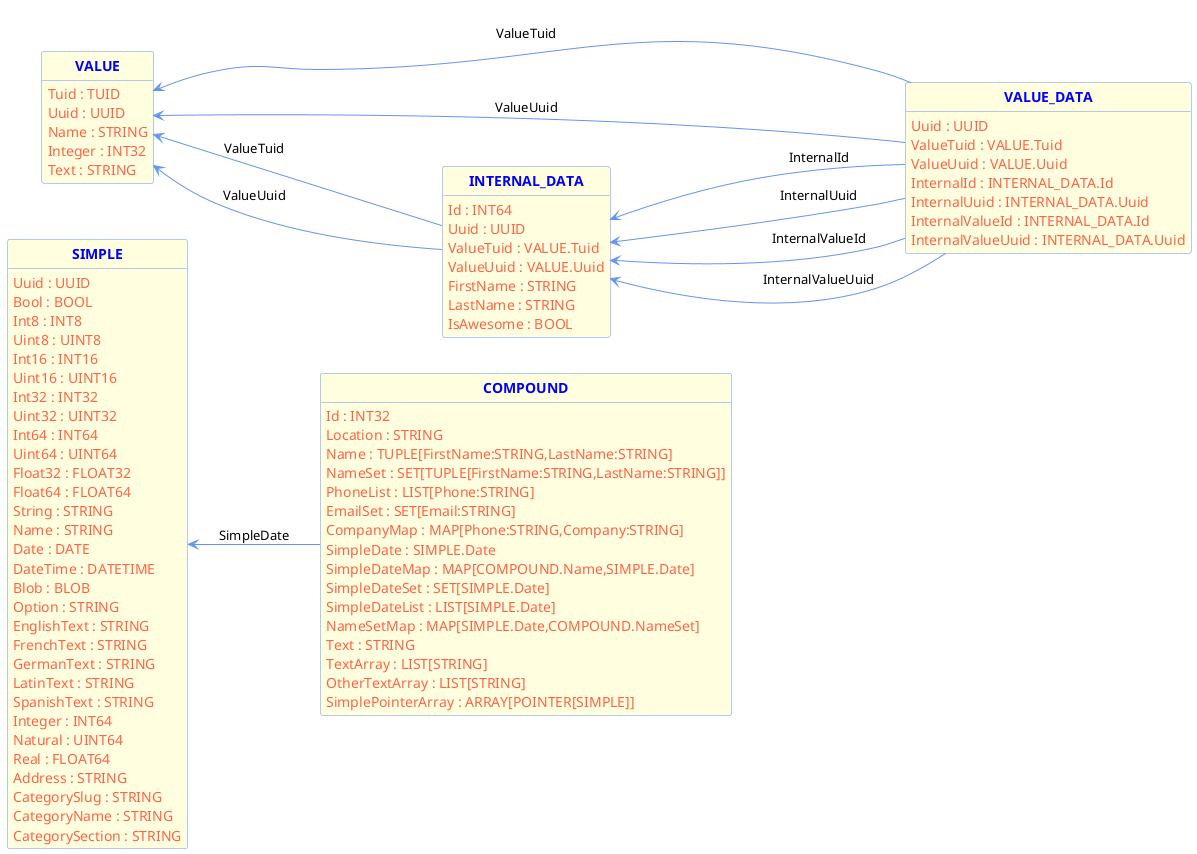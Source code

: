 @startuml
skinparam shadowing false
skinparam classAttributeIconSize 0
skinparam classAttributeFontColor tomato
skinparam classFontStyle bold
skinparam classFontColor blue
skinparam classBackgroundColor lightyellow
skinparam classBorderColor cornflowerblue
skinparam arrowColor cornflowerblue
hide circle
hide methods
left to right direction

class SIMPLE {
    Uuid : UUID
    Bool : BOOL
    Int8 : INT8
    Uint8 : UINT8
    Int16 : INT16
    Uint16 : UINT16
    Int32 : INT32
    Uint32 : UINT32
    Int64 : INT64
    Uint64 : UINT64
    Float32 : FLOAT32
    Float64 : FLOAT64
    String : STRING
    Name : STRING
    Date : DATE
    DateTime : DATETIME
    Blob : BLOB
    Option : STRING
    EnglishText : STRING
    FrenchText : STRING
    GermanText : STRING
    LatinText : STRING
    SpanishText : STRING
    Integer : INT64
    Natural : UINT64
    Real : FLOAT64
    Address : STRING
    CategorySlug : STRING
    CategoryName : STRING
    CategorySection : STRING
}

class COMPOUND {
    Id : INT32
    Location : STRING
    Name : TUPLE[FirstName:STRING,LastName:STRING]
    NameSet : SET[TUPLE[FirstName:STRING,LastName:STRING]]
    PhoneList : LIST[Phone:STRING]
    EmailSet : SET[Email:STRING]
    CompanyMap : MAP[Phone:STRING,Company:STRING]
    SimpleDate : SIMPLE.Date
    SimpleDateMap : MAP[COMPOUND.Name,SIMPLE.Date]
    SimpleDateSet : SET[SIMPLE.Date]
    SimpleDateList : LIST[SIMPLE.Date]
    NameSetMap : MAP[SIMPLE.Date,COMPOUND.NameSet]
    Text : STRING
    TextArray : LIST[STRING]
    OtherTextArray : LIST[STRING]
    SimplePointerArray : ARRAY[POINTER[SIMPLE]]
}

class VALUE {
    Tuid : TUID
    Uuid : UUID
    Name : STRING
    Integer : INT32
    Text : STRING
}

class VALUE_DATA {
    Uuid : UUID
    ValueTuid : VALUE.Tuid
    ValueUuid : VALUE.Uuid
    InternalId : INTERNAL_DATA.Id
    InternalUuid : INTERNAL_DATA.Uuid
    InternalValueId : INTERNAL_DATA.Id
    InternalValueUuid : INTERNAL_DATA.Uuid
}

class INTERNAL_DATA {
    Id : INT64
    Uuid : UUID
    ValueTuid : VALUE.Tuid
    ValueUuid : VALUE.Uuid
    FirstName : STRING
    LastName : STRING
    IsAwesome : BOOL
}

SIMPLE <-- COMPOUND : SimpleDate

VALUE <-- VALUE_DATA : ValueTuid

VALUE <-- VALUE_DATA : ValueUuid

INTERNAL_DATA <-- VALUE_DATA : InternalId

INTERNAL_DATA <-- VALUE_DATA : InternalUuid

INTERNAL_DATA <-- VALUE_DATA : InternalValueId

INTERNAL_DATA <-- VALUE_DATA : InternalValueUuid

VALUE <-- INTERNAL_DATA : ValueTuid

VALUE <-- INTERNAL_DATA : ValueUuid

@enduml
